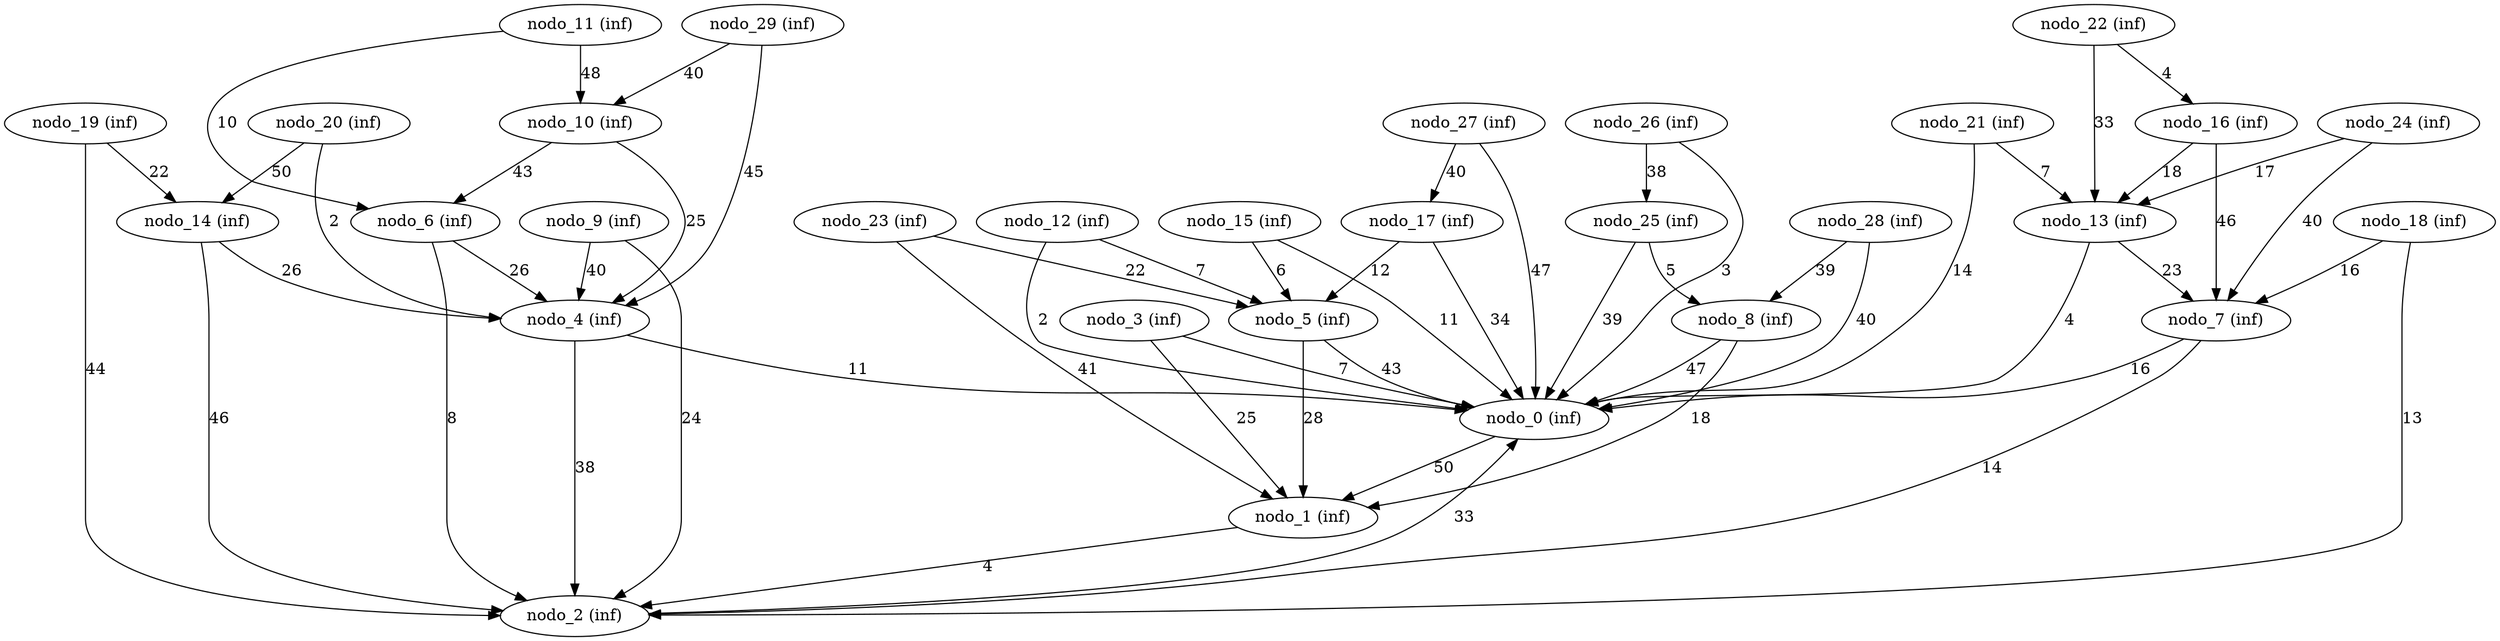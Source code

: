 digraph grafoDorogovtsevMendes_n_30 {
"nodo_0 (inf)";
"nodo_1 (inf)";
"nodo_2 (inf)";
"nodo_3 (inf)";
"nodo_4 (inf)";
"nodo_5 (inf)";
"nodo_6 (inf)";
"nodo_7 (inf)";
"nodo_8 (inf)";
"nodo_9 (inf)";
"nodo_10 (inf)";
"nodo_11 (inf)";
"nodo_12 (inf)";
"nodo_13 (inf)";
"nodo_14 (inf)";
"nodo_15 (inf)";
"nodo_16 (inf)";
"nodo_17 (inf)";
"nodo_18 (inf)";
"nodo_19 (inf)";
"nodo_20 (inf)";
"nodo_21 (inf)";
"nodo_22 (inf)";
"nodo_23 (inf)";
"nodo_24 (inf)";
"nodo_25 (inf)";
"nodo_26 (inf)";
"nodo_27 (inf)";
"nodo_28 (inf)";
"nodo_29 (inf)";
"nodo_0 (inf)" -> "nodo_1 (inf)" [label=50 weight=50];
"nodo_1 (inf)" -> "nodo_2 (inf)" [label=4 weight=4];
"nodo_2 (inf)" -> "nodo_0 (inf)" [label=33 weight=33];
"nodo_3 (inf)" -> "nodo_0 (inf)" [label=7 weight=7];
"nodo_3 (inf)" -> "nodo_1 (inf)" [label=25 weight=25];
"nodo_4 (inf)" -> "nodo_2 (inf)" [label=38 weight=38];
"nodo_4 (inf)" -> "nodo_0 (inf)" [label=11 weight=11];
"nodo_5 (inf)" -> "nodo_0 (inf)" [label=43 weight=43];
"nodo_5 (inf)" -> "nodo_1 (inf)" [label=28 weight=28];
"nodo_6 (inf)" -> "nodo_4 (inf)" [label=26 weight=26];
"nodo_6 (inf)" -> "nodo_2 (inf)" [label=8 weight=8];
"nodo_7 (inf)" -> "nodo_2 (inf)" [label=14 weight=14];
"nodo_7 (inf)" -> "nodo_0 (inf)" [label=16 weight=16];
"nodo_8 (inf)" -> "nodo_0 (inf)" [label=47 weight=47];
"nodo_8 (inf)" -> "nodo_1 (inf)" [label=18 weight=18];
"nodo_9 (inf)" -> "nodo_4 (inf)" [label=40 weight=40];
"nodo_9 (inf)" -> "nodo_2 (inf)" [label=24 weight=24];
"nodo_10 (inf)" -> "nodo_6 (inf)" [label=43 weight=43];
"nodo_10 (inf)" -> "nodo_4 (inf)" [label=25 weight=25];
"nodo_11 (inf)" -> "nodo_10 (inf)" [label=48 weight=48];
"nodo_11 (inf)" -> "nodo_6 (inf)" [label=10 weight=10];
"nodo_12 (inf)" -> "nodo_5 (inf)" [label=7 weight=7];
"nodo_12 (inf)" -> "nodo_0 (inf)" [label=2 weight=2];
"nodo_13 (inf)" -> "nodo_7 (inf)" [label=23 weight=23];
"nodo_13 (inf)" -> "nodo_0 (inf)" [label=4 weight=4];
"nodo_14 (inf)" -> "nodo_4 (inf)" [label=26 weight=26];
"nodo_14 (inf)" -> "nodo_2 (inf)" [label=46 weight=46];
"nodo_15 (inf)" -> "nodo_5 (inf)" [label=6 weight=6];
"nodo_15 (inf)" -> "nodo_0 (inf)" [label=11 weight=11];
"nodo_16 (inf)" -> "nodo_13 (inf)" [label=18 weight=18];
"nodo_16 (inf)" -> "nodo_7 (inf)" [label=46 weight=46];
"nodo_17 (inf)" -> "nodo_5 (inf)" [label=12 weight=12];
"nodo_17 (inf)" -> "nodo_0 (inf)" [label=34 weight=34];
"nodo_18 (inf)" -> "nodo_7 (inf)" [label=16 weight=16];
"nodo_18 (inf)" -> "nodo_2 (inf)" [label=13 weight=13];
"nodo_19 (inf)" -> "nodo_14 (inf)" [label=22 weight=22];
"nodo_19 (inf)" -> "nodo_2 (inf)" [label=44 weight=44];
"nodo_20 (inf)" -> "nodo_14 (inf)" [label=50 weight=50];
"nodo_20 (inf)" -> "nodo_4 (inf)" [label=2 weight=2];
"nodo_21 (inf)" -> "nodo_13 (inf)" [label=7 weight=7];
"nodo_21 (inf)" -> "nodo_0 (inf)" [label=14 weight=14];
"nodo_22 (inf)" -> "nodo_16 (inf)" [label=4 weight=4];
"nodo_22 (inf)" -> "nodo_13 (inf)" [label=33 weight=33];
"nodo_23 (inf)" -> "nodo_5 (inf)" [label=22 weight=22];
"nodo_23 (inf)" -> "nodo_1 (inf)" [label=41 weight=41];
"nodo_24 (inf)" -> "nodo_13 (inf)" [label=17 weight=17];
"nodo_24 (inf)" -> "nodo_7 (inf)" [label=40 weight=40];
"nodo_25 (inf)" -> "nodo_8 (inf)" [label=5 weight=5];
"nodo_25 (inf)" -> "nodo_0 (inf)" [label=39 weight=39];
"nodo_26 (inf)" -> "nodo_25 (inf)" [label=38 weight=38];
"nodo_26 (inf)" -> "nodo_0 (inf)" [label=3 weight=3];
"nodo_27 (inf)" -> "nodo_17 (inf)" [label=40 weight=40];
"nodo_27 (inf)" -> "nodo_0 (inf)" [label=47 weight=47];
"nodo_28 (inf)" -> "nodo_8 (inf)" [label=39 weight=39];
"nodo_28 (inf)" -> "nodo_0 (inf)" [label=40 weight=40];
"nodo_29 (inf)" -> "nodo_10 (inf)" [label=40 weight=40];
"nodo_29 (inf)" -> "nodo_4 (inf)" [label=45 weight=45];
}